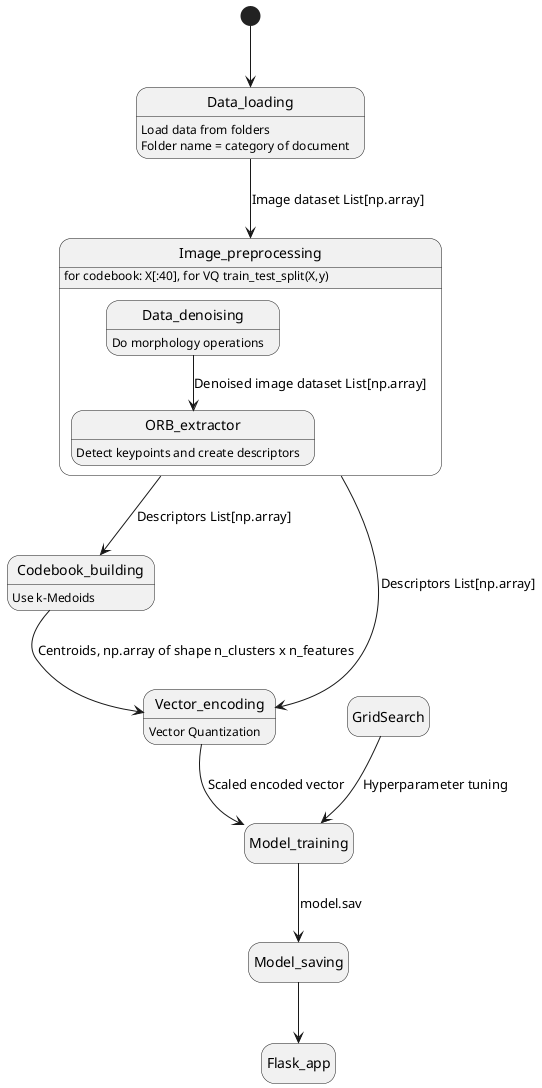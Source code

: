 @startuml
hide empty description
[*] --> Data_loading
Data_loading : Load data from folders
Data_loading : Folder name = category of document
Data_loading --> Image_preprocessing: Image dataset List[np.array]
state Image_preprocessing {
    Image_preprocessing: for codebook: X[:40], for VQ train_test_split(X,y)
    Data_denoising: Do morphology operations
    Data_denoising --> ORB_extractor: Denoised image dataset List[np.array]
    ORB_extractor: Detect keypoints and create descriptors

}
Image_preprocessing --> Codebook_building: Descriptors List[np.array]
Codebook_building: Use k-Medoids
Image_preprocessing --> Vector_encoding: Descriptors List[np.array]
Vector_encoding: Vector Quantization
Codebook_building --> Vector_encoding: Centroids, np.array of shape n_clusters x n_features
Vector_encoding --> Model_training: Scaled encoded vector
GridSearch --> Model_training: Hyperparameter tuning
Model_training --> Model_saving: model.sav
Model_saving --> Flask_app

@enduml